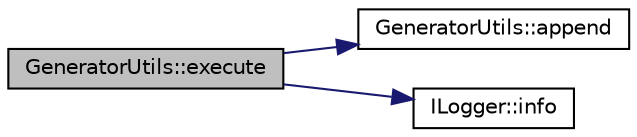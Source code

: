 digraph "GeneratorUtils::execute"
{
 // LATEX_PDF_SIZE
  edge [fontname="Helvetica",fontsize="10",labelfontname="Helvetica",labelfontsize="10"];
  node [fontname="Helvetica",fontsize="10",shape=record];
  rankdir="LR";
  Node1 [label="GeneratorUtils::execute",height=0.2,width=0.4,color="black", fillcolor="grey75", style="filled", fontcolor="black",tooltip=" "];
  Node1 -> Node2 [color="midnightblue",fontsize="10",style="solid",fontname="Helvetica"];
  Node2 [label="GeneratorUtils::append",height=0.2,width=0.4,color="black", fillcolor="white", style="filled",URL="$namespace_generator_utils.html#a46e3f11d37cfc671d56fb1ba97536925",tooltip=" "];
  Node1 -> Node3 [color="midnightblue",fontsize="10",style="solid",fontname="Helvetica"];
  Node3 [label="ILogger::info",height=0.2,width=0.4,color="black", fillcolor="white", style="filled",URL="$struct_i_logger.html#a6632a91f971548c2bdced254bc2ed1b7",tooltip=" "];
}
